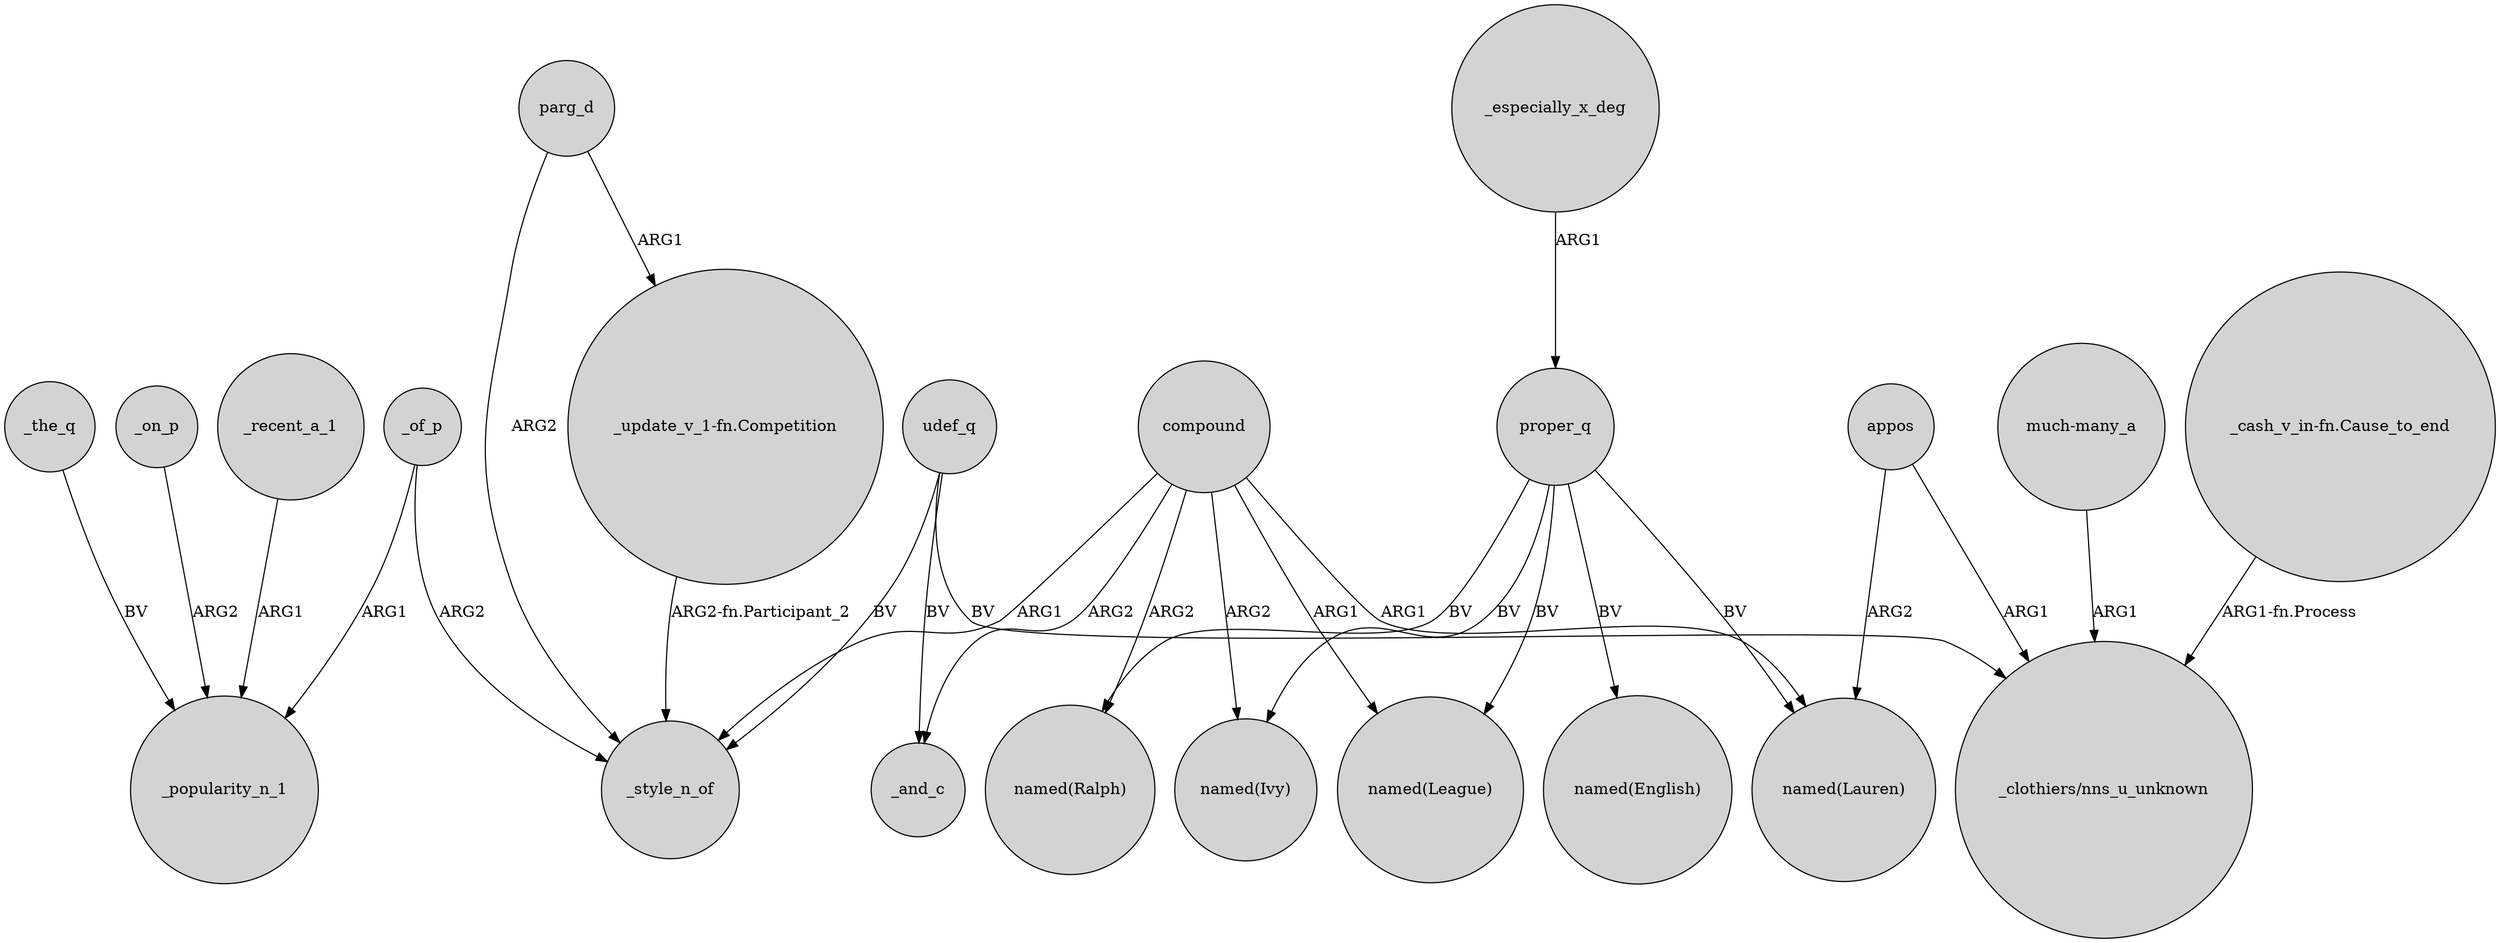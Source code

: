 digraph {
	node [shape=circle style=filled]
	_of_p -> _popularity_n_1 [label=ARG1]
	_on_p -> _popularity_n_1 [label=ARG2]
	proper_q -> "named(Ivy)" [label=BV]
	_recent_a_1 -> _popularity_n_1 [label=ARG1]
	compound -> "named(Ivy)" [label=ARG2]
	parg_d -> _style_n_of [label=ARG2]
	proper_q -> "named(League)" [label=BV]
	udef_q -> _and_c [label=BV]
	_of_p -> _style_n_of [label=ARG2]
	appos -> "_clothiers/nns_u_unknown" [label=ARG1]
	compound -> _and_c [label=ARG2]
	_the_q -> _popularity_n_1 [label=BV]
	appos -> "named(Lauren)" [label=ARG2]
	udef_q -> "_clothiers/nns_u_unknown" [label=BV]
	"_update_v_1-fn.Competition" -> _style_n_of [label="ARG2-fn.Participant_2"]
	compound -> _style_n_of [label=ARG1]
	parg_d -> "_update_v_1-fn.Competition" [label=ARG1]
	compound -> "named(Ralph)" [label=ARG2]
	"much-many_a" -> "_clothiers/nns_u_unknown" [label=ARG1]
	proper_q -> "named(Lauren)" [label=BV]
	compound -> "named(League)" [label=ARG1]
	compound -> "named(Lauren)" [label=ARG1]
	proper_q -> "named(English)" [label=BV]
	"_cash_v_in-fn.Cause_to_end" -> "_clothiers/nns_u_unknown" [label="ARG1-fn.Process"]
	_especially_x_deg -> proper_q [label=ARG1]
	udef_q -> _style_n_of [label=BV]
	proper_q -> "named(Ralph)" [label=BV]
}
